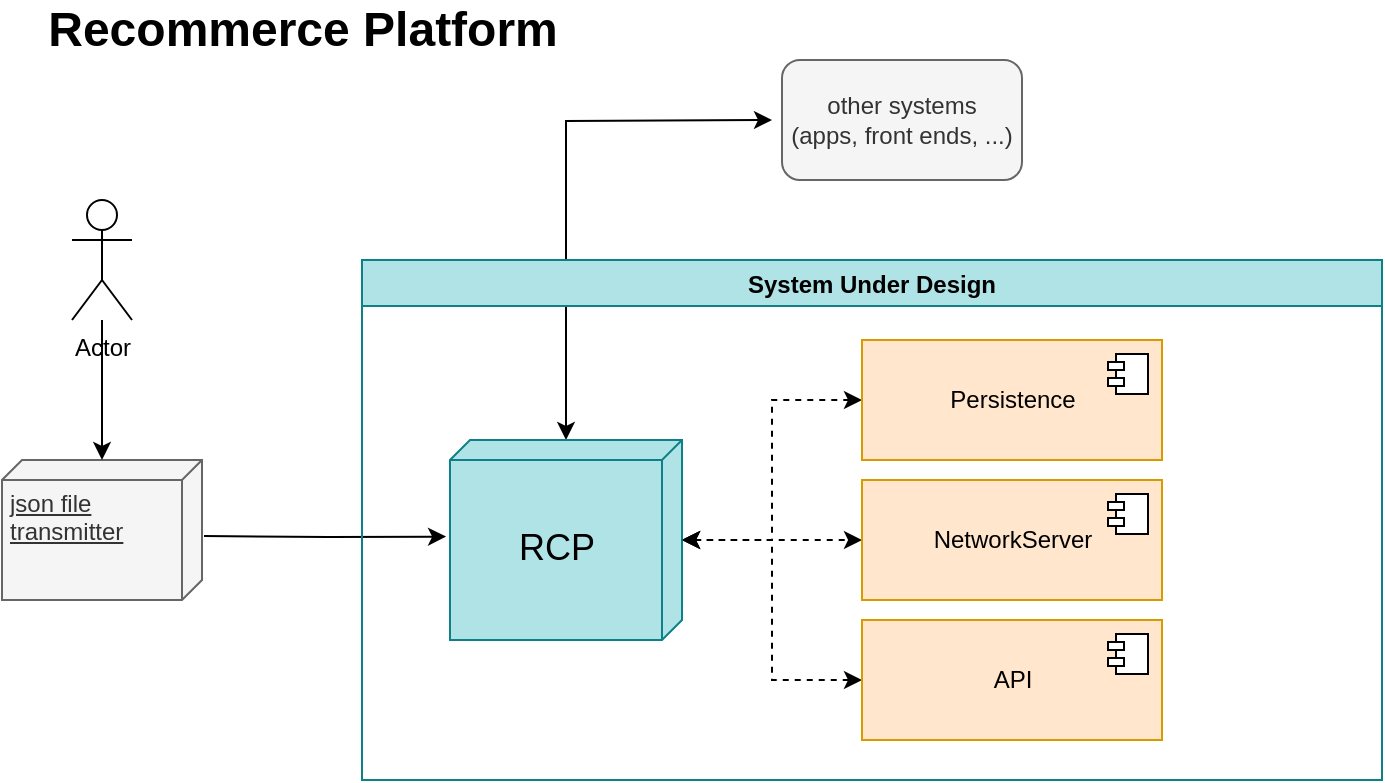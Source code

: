 <mxfile version="17.1.3"><diagram id="fmTi0Hv1GDwKQsvw1sEo" name="Page-1"><mxGraphModel dx="1038" dy="515" grid="1" gridSize="10" guides="1" tooltips="1" connect="1" arrows="1" fold="1" page="1" pageScale="1" pageWidth="827" pageHeight="1169" math="0" shadow="0"><root><mxCell id="0"/><mxCell id="1" parent="0"/><mxCell id="M7HoAQ3lNXD6N61WEFFC-1" value="Recommerce Platform" style="text;strokeColor=none;fillColor=none;html=1;fontSize=24;fontStyle=1;verticalAlign=middle;align=center;" vertex="1" parent="1"><mxGeometry x="30" y="150" width="260" height="30" as="geometry"/></mxCell><mxCell id="M7HoAQ3lNXD6N61WEFFC-8" style="edgeStyle=orthogonalEdgeStyle;rounded=0;orthogonalLoop=1;jettySize=auto;html=1;entryX=0.483;entryY=1.017;entryDx=0;entryDy=0;entryPerimeter=0;" edge="1" parent="1" target="M7HoAQ3lNXD6N61WEFFC-7"><mxGeometry relative="1" as="geometry"><mxPoint x="111" y="418" as="sourcePoint"/></mxGeometry></mxCell><mxCell id="M7HoAQ3lNXD6N61WEFFC-20" style="edgeStyle=orthogonalEdgeStyle;rounded=0;orthogonalLoop=1;jettySize=auto;html=1;exitX=0.5;exitY=0.5;exitDx=0;exitDy=0;exitPerimeter=0;fontSize=18;startArrow=classic;startFill=1;strokeWidth=1;" edge="1" parent="1" target="M7HoAQ3lNXD6N61WEFFC-7"><mxGeometry relative="1" as="geometry"><mxPoint x="395" y="210" as="sourcePoint"/></mxGeometry></mxCell><mxCell id="M7HoAQ3lNXD6N61WEFFC-5" value="System Under Design" style="swimlane;startSize=23;fillColor=#b0e3e6;strokeColor=#0e8088;" vertex="1" parent="1"><mxGeometry x="190" y="280" width="510" height="260" as="geometry"/></mxCell><mxCell id="M7HoAQ3lNXD6N61WEFFC-18" style="edgeStyle=orthogonalEdgeStyle;rounded=0;orthogonalLoop=1;jettySize=auto;html=1;dashed=1;fontSize=18;startArrow=classic;startFill=1;strokeWidth=1;" edge="1" parent="M7HoAQ3lNXD6N61WEFFC-5" source="M7HoAQ3lNXD6N61WEFFC-7" target="M7HoAQ3lNXD6N61WEFFC-13"><mxGeometry relative="1" as="geometry"/></mxCell><mxCell id="M7HoAQ3lNXD6N61WEFFC-19" style="edgeStyle=orthogonalEdgeStyle;rounded=0;orthogonalLoop=1;jettySize=auto;html=1;entryX=0;entryY=0.5;entryDx=0;entryDy=0;dashed=1;fontSize=18;startArrow=classic;startFill=1;strokeWidth=1;" edge="1" parent="M7HoAQ3lNXD6N61WEFFC-5" source="M7HoAQ3lNXD6N61WEFFC-7" target="M7HoAQ3lNXD6N61WEFFC-16"><mxGeometry relative="1" as="geometry"/></mxCell><mxCell id="M7HoAQ3lNXD6N61WEFFC-7" value="RCP" style="verticalAlign=middle;align=center;spacingTop=8;spacingLeft=2;spacingRight=12;shape=cube;size=10;direction=south;fontStyle=0;html=1;fontSize=18;fillColor=#b0e3e6;strokeColor=#0e8088;" vertex="1" parent="M7HoAQ3lNXD6N61WEFFC-5"><mxGeometry x="44" y="90" width="116" height="100" as="geometry"/></mxCell><mxCell id="M7HoAQ3lNXD6N61WEFFC-15" value="" style="edgeStyle=orthogonalEdgeStyle;rounded=0;orthogonalLoop=1;jettySize=auto;html=1;fontSize=18;startArrow=classic;startFill=1;strokeWidth=1;dashed=1;" edge="1" parent="M7HoAQ3lNXD6N61WEFFC-5" source="M7HoAQ3lNXD6N61WEFFC-11" target="M7HoAQ3lNXD6N61WEFFC-7"><mxGeometry relative="1" as="geometry"/></mxCell><mxCell id="M7HoAQ3lNXD6N61WEFFC-11" value="Persistence" style="html=1;dropTarget=0;fillColor=#ffe6cc;strokeColor=#d79b00;" vertex="1" parent="M7HoAQ3lNXD6N61WEFFC-5"><mxGeometry x="250" y="40" width="150" height="60" as="geometry"/></mxCell><mxCell id="M7HoAQ3lNXD6N61WEFFC-12" value="" style="shape=module;jettyWidth=8;jettyHeight=4;" vertex="1" parent="M7HoAQ3lNXD6N61WEFFC-11"><mxGeometry x="1" width="20" height="20" relative="1" as="geometry"><mxPoint x="-27" y="7" as="offset"/></mxGeometry></mxCell><mxCell id="M7HoAQ3lNXD6N61WEFFC-13" value="NetworkServer" style="html=1;dropTarget=0;fillColor=#ffe6cc;strokeColor=#d79b00;" vertex="1" parent="M7HoAQ3lNXD6N61WEFFC-5"><mxGeometry x="250" y="110" width="150" height="60" as="geometry"/></mxCell><mxCell id="M7HoAQ3lNXD6N61WEFFC-14" value="" style="shape=module;jettyWidth=8;jettyHeight=4;" vertex="1" parent="M7HoAQ3lNXD6N61WEFFC-13"><mxGeometry x="1" width="20" height="20" relative="1" as="geometry"><mxPoint x="-27" y="7" as="offset"/></mxGeometry></mxCell><mxCell id="M7HoAQ3lNXD6N61WEFFC-16" value="API" style="html=1;dropTarget=0;fillColor=#ffe6cc;strokeColor=#d79b00;" vertex="1" parent="M7HoAQ3lNXD6N61WEFFC-5"><mxGeometry x="250" y="180" width="150" height="60" as="geometry"/></mxCell><mxCell id="M7HoAQ3lNXD6N61WEFFC-17" value="" style="shape=module;jettyWidth=8;jettyHeight=4;" vertex="1" parent="M7HoAQ3lNXD6N61WEFFC-16"><mxGeometry x="1" width="20" height="20" relative="1" as="geometry"><mxPoint x="-27" y="7" as="offset"/></mxGeometry></mxCell><mxCell id="M7HoAQ3lNXD6N61WEFFC-25" value="json file &lt;br&gt;transmitter" style="verticalAlign=top;align=left;spacingTop=8;spacingLeft=2;spacingRight=12;shape=cube;size=10;direction=south;fontStyle=4;html=1;fontSize=12;fillColor=#f5f5f5;fontColor=#333333;strokeColor=#666666;" vertex="1" parent="1"><mxGeometry x="10" y="380" width="100" height="70" as="geometry"/></mxCell><mxCell id="M7HoAQ3lNXD6N61WEFFC-27" style="edgeStyle=orthogonalEdgeStyle;rounded=0;orthogonalLoop=1;jettySize=auto;html=1;fontSize=12;startArrow=none;startFill=0;strokeWidth=1;" edge="1" parent="1" source="M7HoAQ3lNXD6N61WEFFC-26" target="M7HoAQ3lNXD6N61WEFFC-25"><mxGeometry relative="1" as="geometry"/></mxCell><mxCell id="M7HoAQ3lNXD6N61WEFFC-26" value="Actor" style="shape=umlActor;verticalLabelPosition=bottom;verticalAlign=top;html=1;fontSize=12;" vertex="1" parent="1"><mxGeometry x="45" y="250" width="30" height="60" as="geometry"/></mxCell><mxCell id="M7HoAQ3lNXD6N61WEFFC-29" value="other systems&lt;br&gt;(apps, front ends, ...)" style="rounded=1;whiteSpace=wrap;html=1;fontSize=12;fillColor=#f5f5f5;strokeColor=#666666;fontColor=#333333;" vertex="1" parent="1"><mxGeometry x="400" y="180" width="120" height="60" as="geometry"/></mxCell></root></mxGraphModel></diagram></mxfile>